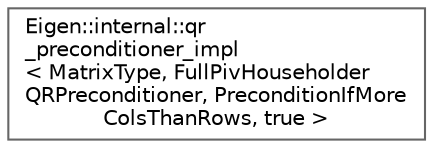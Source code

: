 digraph "类继承关系图"
{
 // LATEX_PDF_SIZE
  bgcolor="transparent";
  edge [fontname=Helvetica,fontsize=10,labelfontname=Helvetica,labelfontsize=10];
  node [fontname=Helvetica,fontsize=10,shape=box,height=0.2,width=0.4];
  rankdir="LR";
  Node0 [id="Node000000",label="Eigen::internal::qr\l_preconditioner_impl\l\< MatrixType, FullPivHouseholder\lQRPreconditioner, PreconditionIfMore\lColsThanRows, true \>",height=0.2,width=0.4,color="grey40", fillcolor="white", style="filled",URL="$class_eigen_1_1internal_1_1qr__preconditioner__impl_3_01_matrix_type_00_01_full_piv_householder_0bfd000ff4c8127883e77da4144b4435.html",tooltip=" "];
}
